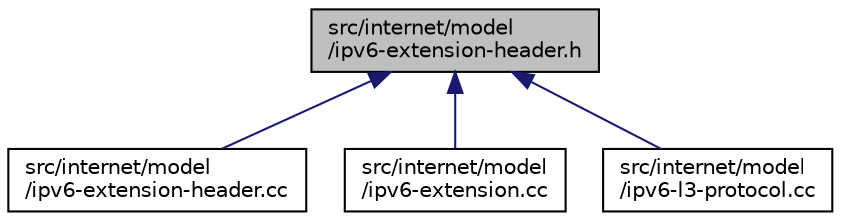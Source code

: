 digraph "src/internet/model/ipv6-extension-header.h"
{
 // LATEX_PDF_SIZE
  edge [fontname="Helvetica",fontsize="10",labelfontname="Helvetica",labelfontsize="10"];
  node [fontname="Helvetica",fontsize="10",shape=record];
  Node1 [label="src/internet/model\l/ipv6-extension-header.h",height=0.2,width=0.4,color="black", fillcolor="grey75", style="filled", fontcolor="black",tooltip=" "];
  Node1 -> Node2 [dir="back",color="midnightblue",fontsize="10",style="solid",fontname="Helvetica"];
  Node2 [label="src/internet/model\l/ipv6-extension-header.cc",height=0.2,width=0.4,color="black", fillcolor="white", style="filled",URL="$ipv6-extension-header_8cc.html",tooltip=" "];
  Node1 -> Node3 [dir="back",color="midnightblue",fontsize="10",style="solid",fontname="Helvetica"];
  Node3 [label="src/internet/model\l/ipv6-extension.cc",height=0.2,width=0.4,color="black", fillcolor="white", style="filled",URL="$ipv6-extension_8cc.html",tooltip=" "];
  Node1 -> Node4 [dir="back",color="midnightblue",fontsize="10",style="solid",fontname="Helvetica"];
  Node4 [label="src/internet/model\l/ipv6-l3-protocol.cc",height=0.2,width=0.4,color="black", fillcolor="white", style="filled",URL="$ipv6-l3-protocol_8cc.html",tooltip=" "];
}
